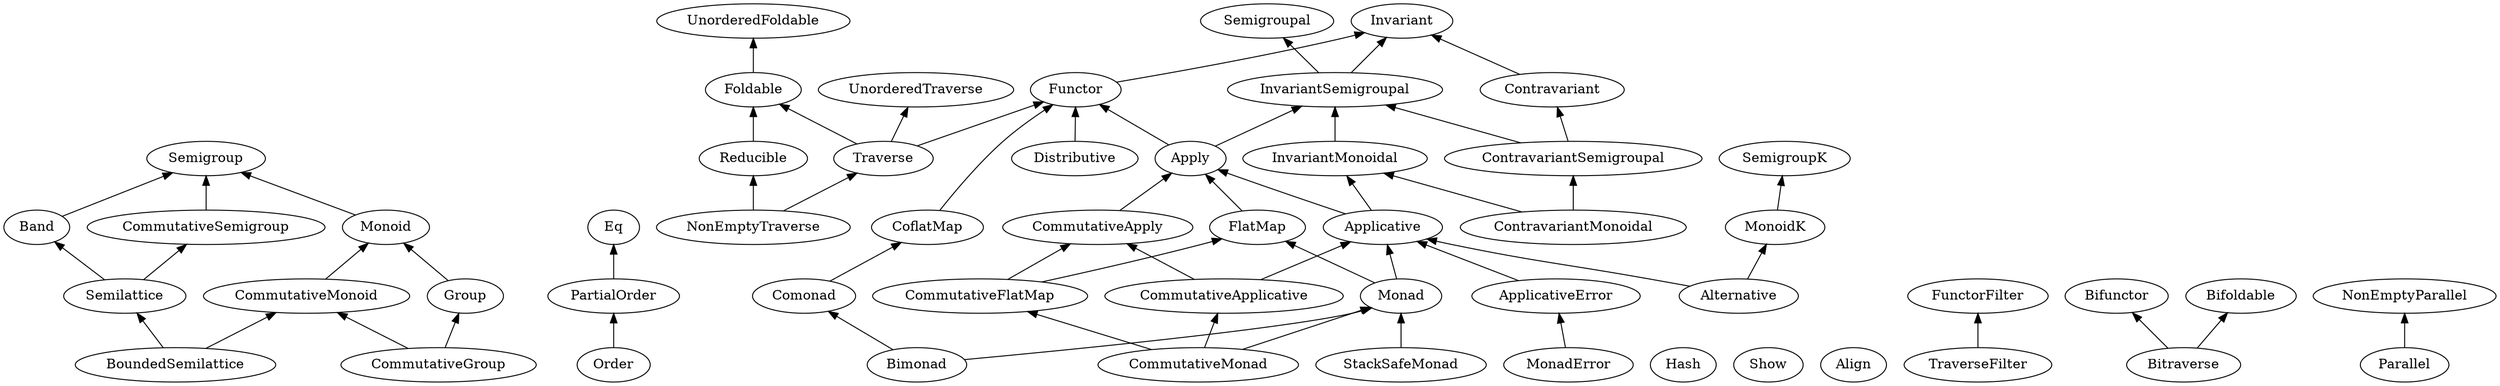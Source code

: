 // dot cats.dot -Tpng > cats.png ; open cats.png
digraph G {
  rankdir = BT;

  Semigroup
  Band
  Band -> Semigroup
  Monoid
  Monoid -> Semigroup
  Group
  Group -> Monoid

  Eq
  PartialOrder
  PartialOrder -> Eq
  Order -> PartialOrder

  Invariant
  InvariantSemigroupal
  InvariantSemigroupal -> Invariant
  Semigroupal
  InvariantSemigroupal -> Semigroupal
  InvariantMonoidal
  InvariantMonoidal -> InvariantSemigroupal

  Functor
  Functor -> Invariant
  Apply
  Apply -> InvariantSemigroupal
  Apply -> Functor
  Applicative
  Applicative -> Apply
  Applicative -> InvariantMonoidal
  FlatMap
  FlatMap -> Apply
  Monad
  Monad -> Applicative
  Monad -> FlatMap

  UnorderedFoldable
  Foldable
  Foldable -> UnorderedFoldable
  Reducible
  Reducible -> Foldable
  UnorderedTraverse
  Traverse
  Traverse -> Functor
  Traverse -> Foldable
  Traverse -> UnorderedTraverse
  NonEmptyTraverse
  NonEmptyTraverse -> Traverse
  NonEmptyTraverse -> Reducible

  Contravariant
  Contravariant -> Invariant
  ContravariantSemigroupal
  ContravariantSemigroupal -> InvariantSemigroupal
  ContravariantSemigroupal -> Contravariant
  ContravariantMonoidal
  ContravariantMonoidal -> InvariantMonoidal
  ContravariantMonoidal -> ContravariantSemigroupal

  CoflatMap
  CoflatMap -> Functor
  Comonad
  Comonad -> CoflatMap

  CommutativeSemigroup
  CommutativeSemigroup -> Semigroup
  Semilattice
  Semilattice -> Band
  Semilattice -> CommutativeSemigroup
  CommutativeMonoid
  CommutativeMonoid -> Monoid
  BoundedSemilattice
  BoundedSemilattice -> Semilattice
  BoundedSemilattice -> CommutativeMonoid
  CommutativeGroup
  CommutativeGroup -> Group
  CommutativeGroup -> CommutativeMonoid
  CommutativeApply
  CommutativeApply -> Apply
  CommutativeApplicative
  CommutativeApplicative -> Applicative
  CommutativeApplicative -> CommutativeApply
  CommutativeFlatMap
  CommutativeFlatMap -> FlatMap
  CommutativeFlatMap -> CommutativeApply
  CommutativeMonad
  CommutativeMonad -> Monad
  CommutativeMonad -> CommutativeFlatMap
  CommutativeMonad -> CommutativeApplicative

  SemigroupK
  MonoidK
  MonoidK -> SemigroupK
  Alternative
  Alternative -> Applicative
  Alternative -> MonoidK

  ApplicativeError
  ApplicativeError -> Applicative
  MonadError
  MonadError -> ApplicativeError

  Hash
  Show
  Align

  FunctorFilter
  TraverseFilter
  TraverseFilter -> FunctorFilter

  Bifunctor
  Bifoldable
  Bitraverse -> Bifunctor
  Bitraverse -> Bifoldable
  Bimonad
  Bimonad -> Monad
  Bimonad -> Comonad

  Distributive
  Distributive -> Functor

  StackSafeMonad
  StackSafeMonad -> Monad
  NonEmptyParallel
  Parallel
  Parallel -> NonEmptyParallel

}
